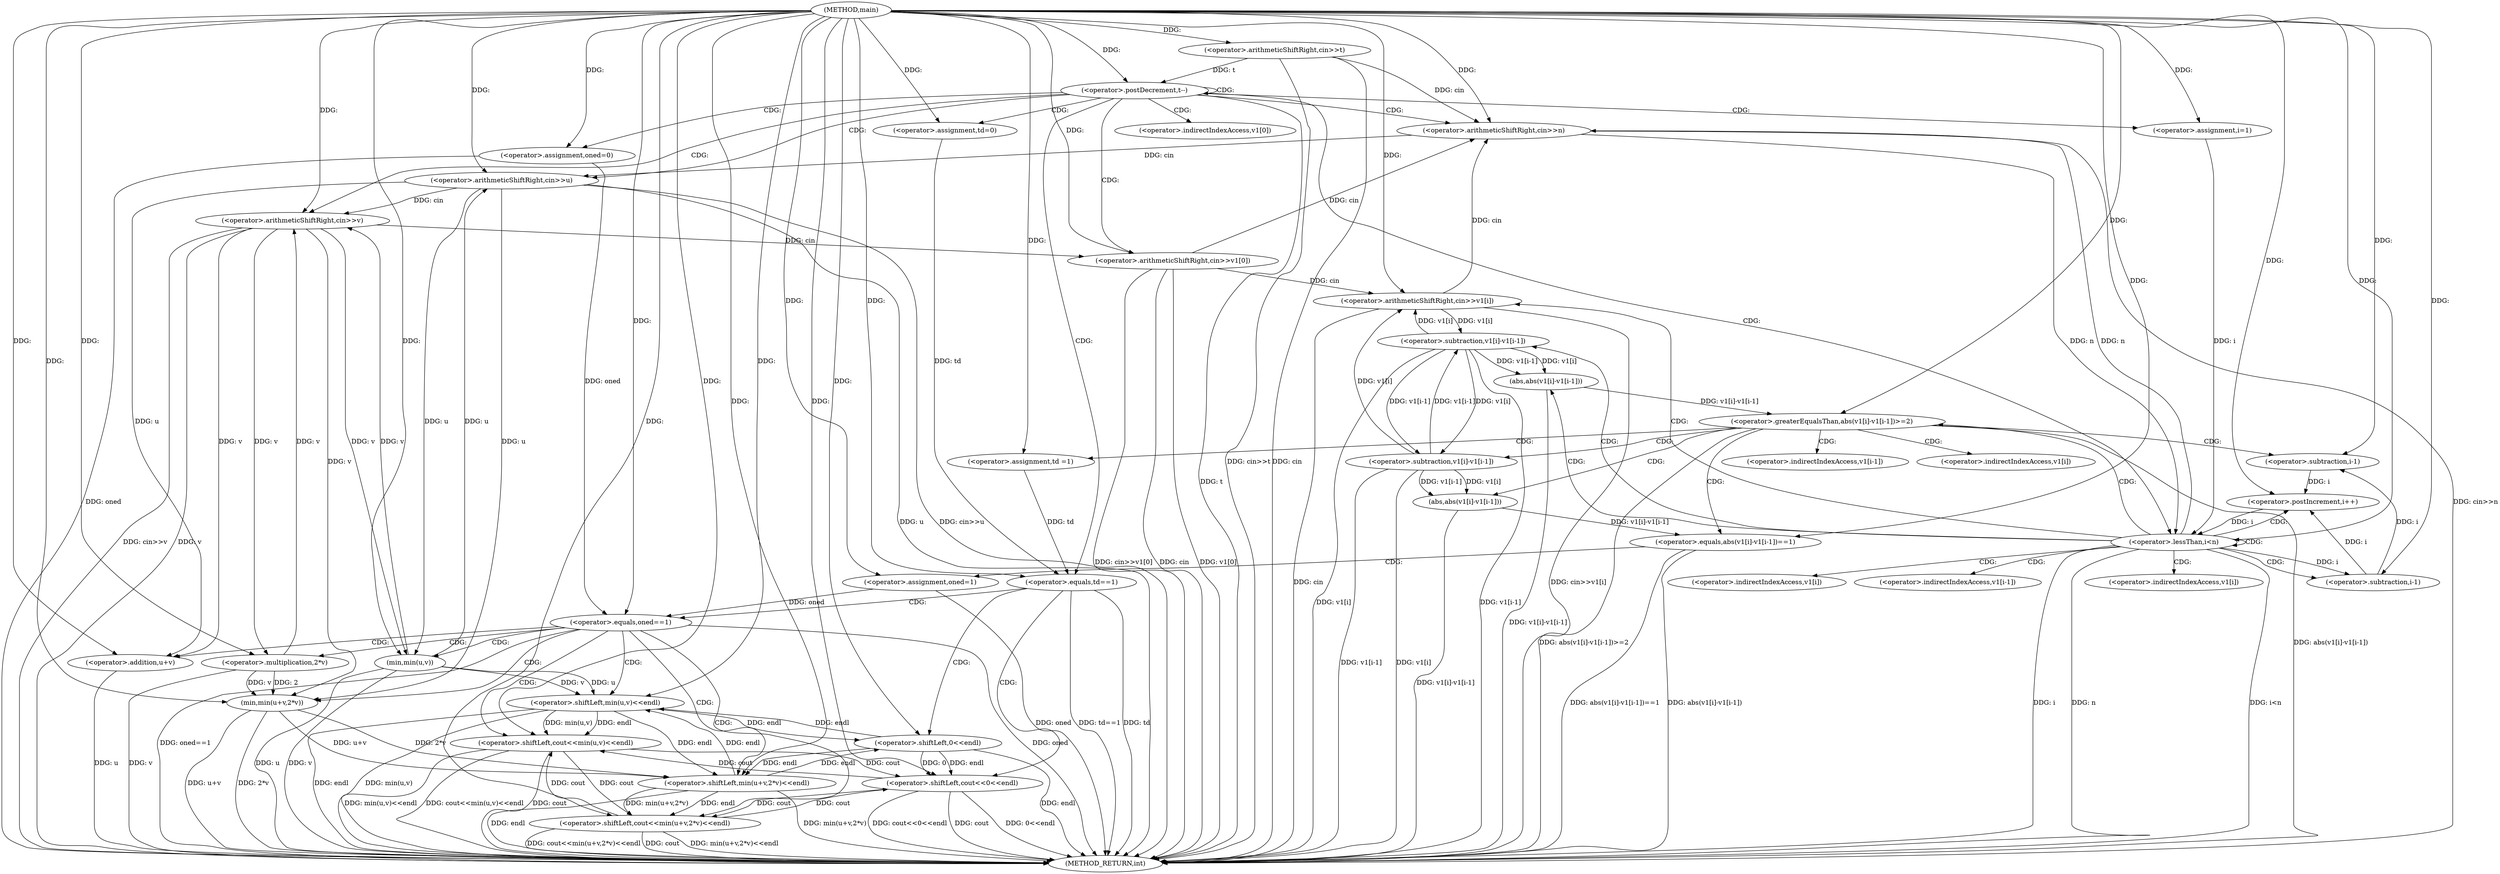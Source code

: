 digraph "main" {  
"1000101" [label = "(METHOD,main)" ]
"1000219" [label = "(METHOD_RETURN,int)" ]
"1000104" [label = "(<operator>.arithmeticShiftRight,cin>>t)" ]
"1000108" [label = "(<operator>.postDecrement,t--)" ]
"1000114" [label = "(<operator>.arithmeticShiftRight,cin>>n)" ]
"1000117" [label = "(<operator>.arithmeticShiftRight,cin>>u)" ]
"1000120" [label = "(<operator>.arithmeticShiftRight,cin>>v)" ]
"1000124" [label = "(<operator>.arithmeticShiftRight,cin>>v1[0])" ]
"1000130" [label = "(<operator>.assignment,td=0)" ]
"1000134" [label = "(<operator>.assignment,oned=0)" ]
"1000139" [label = "(<operator>.assignment,i=1)" ]
"1000142" [label = "(<operator>.lessThan,i<n)" ]
"1000145" [label = "(<operator>.postIncrement,i++)" ]
"1000187" [label = "(<operator>.equals,td==1)" ]
"1000190" [label = "(<operator>.shiftLeft,cout<<0<<endl)" ]
"1000148" [label = "(<operator>.arithmeticShiftRight,cin>>v1[i])" ]
"1000154" [label = "(<operator>.greaterEqualsThan,abs(v1[i]-v1[i-1])>=2)" ]
"1000166" [label = "(<operator>.assignment,td =1)" ]
"1000192" [label = "(<operator>.shiftLeft,0<<endl)" ]
"1000197" [label = "(<operator>.equals,oned==1)" ]
"1000200" [label = "(<operator>.shiftLeft,cout<<min(u,v)<<endl)" ]
"1000208" [label = "(<operator>.shiftLeft,cout<<min(u+v,2*v)<<endl)" ]
"1000155" [label = "(abs,abs(v1[i]-v1[i-1]))" ]
"1000171" [label = "(<operator>.equals,abs(v1[i]-v1[i-1])==1)" ]
"1000183" [label = "(<operator>.assignment,oned=1)" ]
"1000202" [label = "(<operator>.shiftLeft,min(u,v)<<endl)" ]
"1000156" [label = "(<operator>.subtraction,v1[i]-v1[i-1])" ]
"1000203" [label = "(min,min(u,v))" ]
"1000210" [label = "(<operator>.shiftLeft,min(u+v,2*v)<<endl)" ]
"1000172" [label = "(abs,abs(v1[i]-v1[i-1]))" ]
"1000211" [label = "(min,min(u+v,2*v))" ]
"1000162" [label = "(<operator>.subtraction,i-1)" ]
"1000173" [label = "(<operator>.subtraction,v1[i]-v1[i-1])" ]
"1000212" [label = "(<operator>.addition,u+v)" ]
"1000215" [label = "(<operator>.multiplication,2*v)" ]
"1000179" [label = "(<operator>.subtraction,i-1)" ]
"1000126" [label = "(<operator>.indirectIndexAccess,v1[0])" ]
"1000150" [label = "(<operator>.indirectIndexAccess,v1[i])" ]
"1000157" [label = "(<operator>.indirectIndexAccess,v1[i])" ]
"1000160" [label = "(<operator>.indirectIndexAccess,v1[i-1])" ]
"1000174" [label = "(<operator>.indirectIndexAccess,v1[i])" ]
"1000177" [label = "(<operator>.indirectIndexAccess,v1[i-1])" ]
  "1000104" -> "1000219"  [ label = "DDG: cin"] 
  "1000104" -> "1000219"  [ label = "DDG: cin>>t"] 
  "1000108" -> "1000219"  [ label = "DDG: t"] 
  "1000114" -> "1000219"  [ label = "DDG: cin>>n"] 
  "1000117" -> "1000219"  [ label = "DDG: u"] 
  "1000117" -> "1000219"  [ label = "DDG: cin>>u"] 
  "1000120" -> "1000219"  [ label = "DDG: v"] 
  "1000120" -> "1000219"  [ label = "DDG: cin>>v"] 
  "1000124" -> "1000219"  [ label = "DDG: cin"] 
  "1000124" -> "1000219"  [ label = "DDG: v1[0]"] 
  "1000124" -> "1000219"  [ label = "DDG: cin>>v1[0]"] 
  "1000134" -> "1000219"  [ label = "DDG: oned"] 
  "1000142" -> "1000219"  [ label = "DDG: i"] 
  "1000142" -> "1000219"  [ label = "DDG: n"] 
  "1000142" -> "1000219"  [ label = "DDG: i<n"] 
  "1000187" -> "1000219"  [ label = "DDG: td"] 
  "1000187" -> "1000219"  [ label = "DDG: td==1"] 
  "1000197" -> "1000219"  [ label = "DDG: oned"] 
  "1000197" -> "1000219"  [ label = "DDG: oned==1"] 
  "1000208" -> "1000219"  [ label = "DDG: cout"] 
  "1000212" -> "1000219"  [ label = "DDG: u"] 
  "1000211" -> "1000219"  [ label = "DDG: u+v"] 
  "1000215" -> "1000219"  [ label = "DDG: v"] 
  "1000211" -> "1000219"  [ label = "DDG: 2*v"] 
  "1000210" -> "1000219"  [ label = "DDG: min(u+v,2*v)"] 
  "1000210" -> "1000219"  [ label = "DDG: endl"] 
  "1000208" -> "1000219"  [ label = "DDG: min(u+v,2*v)<<endl"] 
  "1000208" -> "1000219"  [ label = "DDG: cout<<min(u+v,2*v)<<endl"] 
  "1000200" -> "1000219"  [ label = "DDG: cout"] 
  "1000203" -> "1000219"  [ label = "DDG: u"] 
  "1000203" -> "1000219"  [ label = "DDG: v"] 
  "1000202" -> "1000219"  [ label = "DDG: min(u,v)"] 
  "1000202" -> "1000219"  [ label = "DDG: endl"] 
  "1000200" -> "1000219"  [ label = "DDG: min(u,v)<<endl"] 
  "1000200" -> "1000219"  [ label = "DDG: cout<<min(u,v)<<endl"] 
  "1000190" -> "1000219"  [ label = "DDG: cout"] 
  "1000192" -> "1000219"  [ label = "DDG: endl"] 
  "1000190" -> "1000219"  [ label = "DDG: 0<<endl"] 
  "1000190" -> "1000219"  [ label = "DDG: cout<<0<<endl"] 
  "1000148" -> "1000219"  [ label = "DDG: cin"] 
  "1000148" -> "1000219"  [ label = "DDG: cin>>v1[i]"] 
  "1000156" -> "1000219"  [ label = "DDG: v1[i]"] 
  "1000156" -> "1000219"  [ label = "DDG: v1[i-1]"] 
  "1000155" -> "1000219"  [ label = "DDG: v1[i]-v1[i-1]"] 
  "1000154" -> "1000219"  [ label = "DDG: abs(v1[i]-v1[i-1])"] 
  "1000154" -> "1000219"  [ label = "DDG: abs(v1[i]-v1[i-1])>=2"] 
  "1000173" -> "1000219"  [ label = "DDG: v1[i]"] 
  "1000173" -> "1000219"  [ label = "DDG: v1[i-1]"] 
  "1000172" -> "1000219"  [ label = "DDG: v1[i]-v1[i-1]"] 
  "1000171" -> "1000219"  [ label = "DDG: abs(v1[i]-v1[i-1])"] 
  "1000171" -> "1000219"  [ label = "DDG: abs(v1[i]-v1[i-1])==1"] 
  "1000183" -> "1000219"  [ label = "DDG: oned"] 
  "1000101" -> "1000104"  [ label = "DDG: "] 
  "1000104" -> "1000108"  [ label = "DDG: t"] 
  "1000101" -> "1000108"  [ label = "DDG: "] 
  "1000101" -> "1000130"  [ label = "DDG: "] 
  "1000101" -> "1000134"  [ label = "DDG: "] 
  "1000104" -> "1000114"  [ label = "DDG: cin"] 
  "1000124" -> "1000114"  [ label = "DDG: cin"] 
  "1000148" -> "1000114"  [ label = "DDG: cin"] 
  "1000101" -> "1000114"  [ label = "DDG: "] 
  "1000142" -> "1000114"  [ label = "DDG: n"] 
  "1000114" -> "1000117"  [ label = "DDG: cin"] 
  "1000101" -> "1000117"  [ label = "DDG: "] 
  "1000203" -> "1000117"  [ label = "DDG: u"] 
  "1000117" -> "1000120"  [ label = "DDG: cin"] 
  "1000101" -> "1000120"  [ label = "DDG: "] 
  "1000215" -> "1000120"  [ label = "DDG: v"] 
  "1000203" -> "1000120"  [ label = "DDG: v"] 
  "1000120" -> "1000124"  [ label = "DDG: cin"] 
  "1000101" -> "1000124"  [ label = "DDG: "] 
  "1000101" -> "1000139"  [ label = "DDG: "] 
  "1000139" -> "1000142"  [ label = "DDG: i"] 
  "1000145" -> "1000142"  [ label = "DDG: i"] 
  "1000101" -> "1000142"  [ label = "DDG: "] 
  "1000114" -> "1000142"  [ label = "DDG: n"] 
  "1000162" -> "1000145"  [ label = "DDG: i"] 
  "1000179" -> "1000145"  [ label = "DDG: i"] 
  "1000101" -> "1000145"  [ label = "DDG: "] 
  "1000130" -> "1000187"  [ label = "DDG: td"] 
  "1000166" -> "1000187"  [ label = "DDG: td"] 
  "1000101" -> "1000187"  [ label = "DDG: "] 
  "1000208" -> "1000190"  [ label = "DDG: cout"] 
  "1000200" -> "1000190"  [ label = "DDG: cout"] 
  "1000101" -> "1000190"  [ label = "DDG: "] 
  "1000192" -> "1000190"  [ label = "DDG: 0"] 
  "1000192" -> "1000190"  [ label = "DDG: endl"] 
  "1000124" -> "1000148"  [ label = "DDG: cin"] 
  "1000101" -> "1000148"  [ label = "DDG: "] 
  "1000156" -> "1000148"  [ label = "DDG: v1[i]"] 
  "1000173" -> "1000148"  [ label = "DDG: v1[i]"] 
  "1000101" -> "1000166"  [ label = "DDG: "] 
  "1000101" -> "1000192"  [ label = "DDG: "] 
  "1000210" -> "1000192"  [ label = "DDG: endl"] 
  "1000202" -> "1000192"  [ label = "DDG: endl"] 
  "1000155" -> "1000154"  [ label = "DDG: v1[i]-v1[i-1]"] 
  "1000101" -> "1000154"  [ label = "DDG: "] 
  "1000134" -> "1000197"  [ label = "DDG: oned"] 
  "1000183" -> "1000197"  [ label = "DDG: oned"] 
  "1000101" -> "1000197"  [ label = "DDG: "] 
  "1000208" -> "1000200"  [ label = "DDG: cout"] 
  "1000190" -> "1000200"  [ label = "DDG: cout"] 
  "1000101" -> "1000200"  [ label = "DDG: "] 
  "1000202" -> "1000200"  [ label = "DDG: endl"] 
  "1000202" -> "1000200"  [ label = "DDG: min(u,v)"] 
  "1000156" -> "1000155"  [ label = "DDG: v1[i-1]"] 
  "1000156" -> "1000155"  [ label = "DDG: v1[i]"] 
  "1000101" -> "1000183"  [ label = "DDG: "] 
  "1000203" -> "1000202"  [ label = "DDG: v"] 
  "1000203" -> "1000202"  [ label = "DDG: u"] 
  "1000210" -> "1000202"  [ label = "DDG: endl"] 
  "1000192" -> "1000202"  [ label = "DDG: endl"] 
  "1000101" -> "1000202"  [ label = "DDG: "] 
  "1000200" -> "1000208"  [ label = "DDG: cout"] 
  "1000190" -> "1000208"  [ label = "DDG: cout"] 
  "1000101" -> "1000208"  [ label = "DDG: "] 
  "1000210" -> "1000208"  [ label = "DDG: endl"] 
  "1000210" -> "1000208"  [ label = "DDG: min(u+v,2*v)"] 
  "1000148" -> "1000156"  [ label = "DDG: v1[i]"] 
  "1000173" -> "1000156"  [ label = "DDG: v1[i-1]"] 
  "1000172" -> "1000171"  [ label = "DDG: v1[i]-v1[i-1]"] 
  "1000101" -> "1000171"  [ label = "DDG: "] 
  "1000117" -> "1000203"  [ label = "DDG: u"] 
  "1000101" -> "1000203"  [ label = "DDG: "] 
  "1000120" -> "1000203"  [ label = "DDG: v"] 
  "1000211" -> "1000210"  [ label = "DDG: 2*v"] 
  "1000211" -> "1000210"  [ label = "DDG: u+v"] 
  "1000202" -> "1000210"  [ label = "DDG: endl"] 
  "1000192" -> "1000210"  [ label = "DDG: endl"] 
  "1000101" -> "1000210"  [ label = "DDG: "] 
  "1000173" -> "1000172"  [ label = "DDG: v1[i]"] 
  "1000173" -> "1000172"  [ label = "DDG: v1[i-1]"] 
  "1000120" -> "1000211"  [ label = "DDG: v"] 
  "1000101" -> "1000211"  [ label = "DDG: "] 
  "1000117" -> "1000211"  [ label = "DDG: u"] 
  "1000215" -> "1000211"  [ label = "DDG: 2"] 
  "1000215" -> "1000211"  [ label = "DDG: v"] 
  "1000142" -> "1000162"  [ label = "DDG: i"] 
  "1000101" -> "1000162"  [ label = "DDG: "] 
  "1000156" -> "1000173"  [ label = "DDG: v1[i]"] 
  "1000156" -> "1000173"  [ label = "DDG: v1[i-1]"] 
  "1000117" -> "1000212"  [ label = "DDG: u"] 
  "1000101" -> "1000212"  [ label = "DDG: "] 
  "1000120" -> "1000212"  [ label = "DDG: v"] 
  "1000101" -> "1000215"  [ label = "DDG: "] 
  "1000120" -> "1000215"  [ label = "DDG: v"] 
  "1000162" -> "1000179"  [ label = "DDG: i"] 
  "1000101" -> "1000179"  [ label = "DDG: "] 
  "1000108" -> "1000117"  [ label = "CDG: "] 
  "1000108" -> "1000142"  [ label = "CDG: "] 
  "1000108" -> "1000139"  [ label = "CDG: "] 
  "1000108" -> "1000114"  [ label = "CDG: "] 
  "1000108" -> "1000120"  [ label = "CDG: "] 
  "1000108" -> "1000126"  [ label = "CDG: "] 
  "1000108" -> "1000124"  [ label = "CDG: "] 
  "1000108" -> "1000108"  [ label = "CDG: "] 
  "1000108" -> "1000130"  [ label = "CDG: "] 
  "1000108" -> "1000187"  [ label = "CDG: "] 
  "1000108" -> "1000134"  [ label = "CDG: "] 
  "1000142" -> "1000142"  [ label = "CDG: "] 
  "1000142" -> "1000156"  [ label = "CDG: "] 
  "1000142" -> "1000150"  [ label = "CDG: "] 
  "1000142" -> "1000148"  [ label = "CDG: "] 
  "1000142" -> "1000157"  [ label = "CDG: "] 
  "1000142" -> "1000155"  [ label = "CDG: "] 
  "1000142" -> "1000154"  [ label = "CDG: "] 
  "1000142" -> "1000145"  [ label = "CDG: "] 
  "1000142" -> "1000160"  [ label = "CDG: "] 
  "1000142" -> "1000162"  [ label = "CDG: "] 
  "1000187" -> "1000197"  [ label = "CDG: "] 
  "1000187" -> "1000190"  [ label = "CDG: "] 
  "1000187" -> "1000192"  [ label = "CDG: "] 
  "1000154" -> "1000174"  [ label = "CDG: "] 
  "1000154" -> "1000166"  [ label = "CDG: "] 
  "1000154" -> "1000172"  [ label = "CDG: "] 
  "1000154" -> "1000173"  [ label = "CDG: "] 
  "1000154" -> "1000171"  [ label = "CDG: "] 
  "1000154" -> "1000179"  [ label = "CDG: "] 
  "1000154" -> "1000177"  [ label = "CDG: "] 
  "1000197" -> "1000200"  [ label = "CDG: "] 
  "1000197" -> "1000211"  [ label = "CDG: "] 
  "1000197" -> "1000208"  [ label = "CDG: "] 
  "1000197" -> "1000212"  [ label = "CDG: "] 
  "1000197" -> "1000210"  [ label = "CDG: "] 
  "1000197" -> "1000215"  [ label = "CDG: "] 
  "1000197" -> "1000203"  [ label = "CDG: "] 
  "1000197" -> "1000202"  [ label = "CDG: "] 
  "1000171" -> "1000183"  [ label = "CDG: "] 
}
